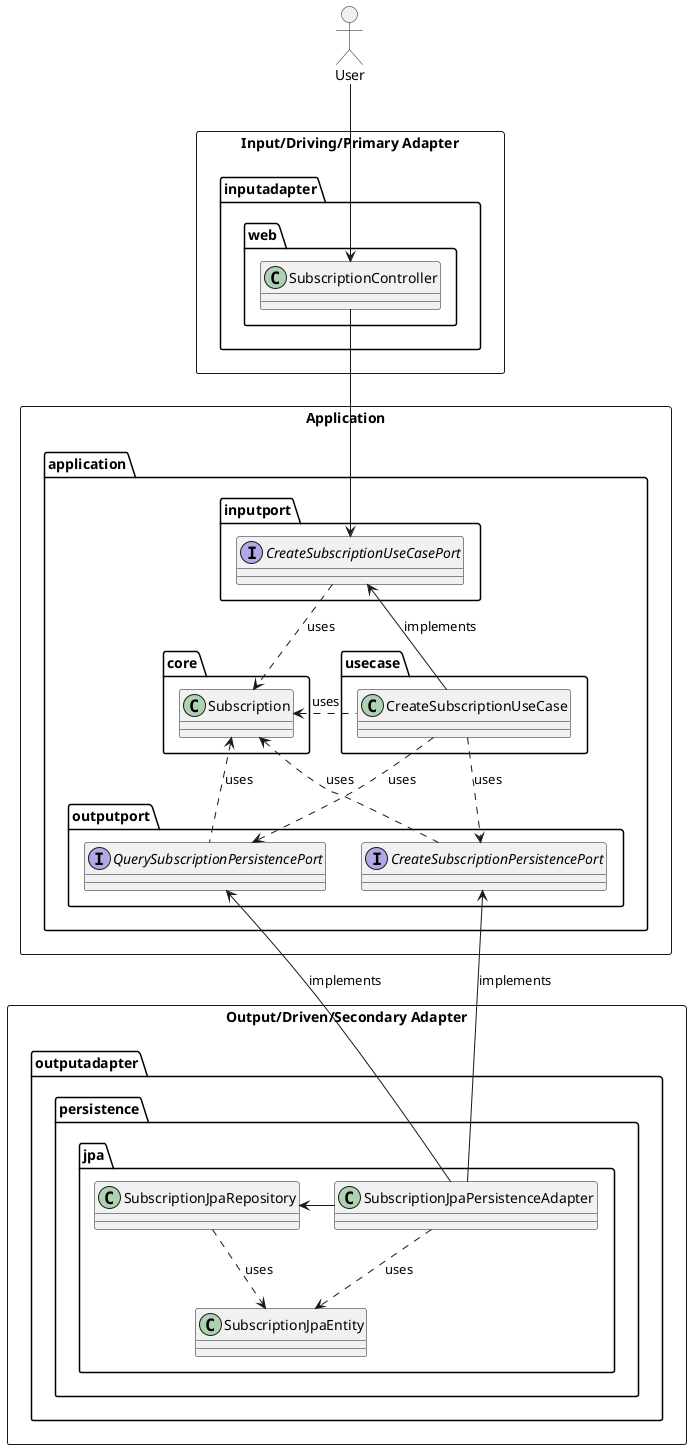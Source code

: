 @startuml
allowmixing

rectangle "Input/Driving/Primary Adapter" {
	package inputadapter {
		package web {
			class SubscriptionController
		}
	}
}

rectangle "Application" {
	package application {
		package inputport {
			interface CreateSubscriptionUseCasePort
		}

		package usecase {
			class CreateSubscriptionUseCase
		}
		
		package core {
			class Subscription
		}

		package outputport {
			interface CreateSubscriptionPersistencePort
			interface QuerySubscriptionPersistencePort
		}
	}
}

rectangle "Output/Driven/Secondary Adapter" {
	package outputadapter {
		package persistence {
			package jpa {
				class SubscriptionJpaPersistenceAdapter
				class SubscriptionJpaRepository
				class SubscriptionJpaEntity
			}
		}
	}
}

actor User
User -down-> SubscriptionController

SubscriptionController -down-> CreateSubscriptionUseCasePort
CreateSubscriptionUseCasePort .down.> Subscription: uses
CreateSubscriptionUseCase -up-> CreateSubscriptionUseCasePort: implements
CreateSubscriptionUseCase .left.> Subscription: uses
CreateSubscriptionUseCase .down.> CreateSubscriptionPersistencePort: uses
CreateSubscriptionUseCase .down.> QuerySubscriptionPersistencePort: uses

CreateSubscriptionPersistencePort .up.> Subscription: uses
QuerySubscriptionPersistencePort .up.> Subscription: uses

SubscriptionJpaPersistenceAdapter -up-> CreateSubscriptionPersistencePort: implements
SubscriptionJpaPersistenceAdapter -up-> QuerySubscriptionPersistencePort: implements
SubscriptionJpaPersistenceAdapter -left-> SubscriptionJpaRepository
SubscriptionJpaRepository ..> SubscriptionJpaEntity: uses
SubscriptionJpaPersistenceAdapter ..> SubscriptionJpaEntity: uses

@enduml